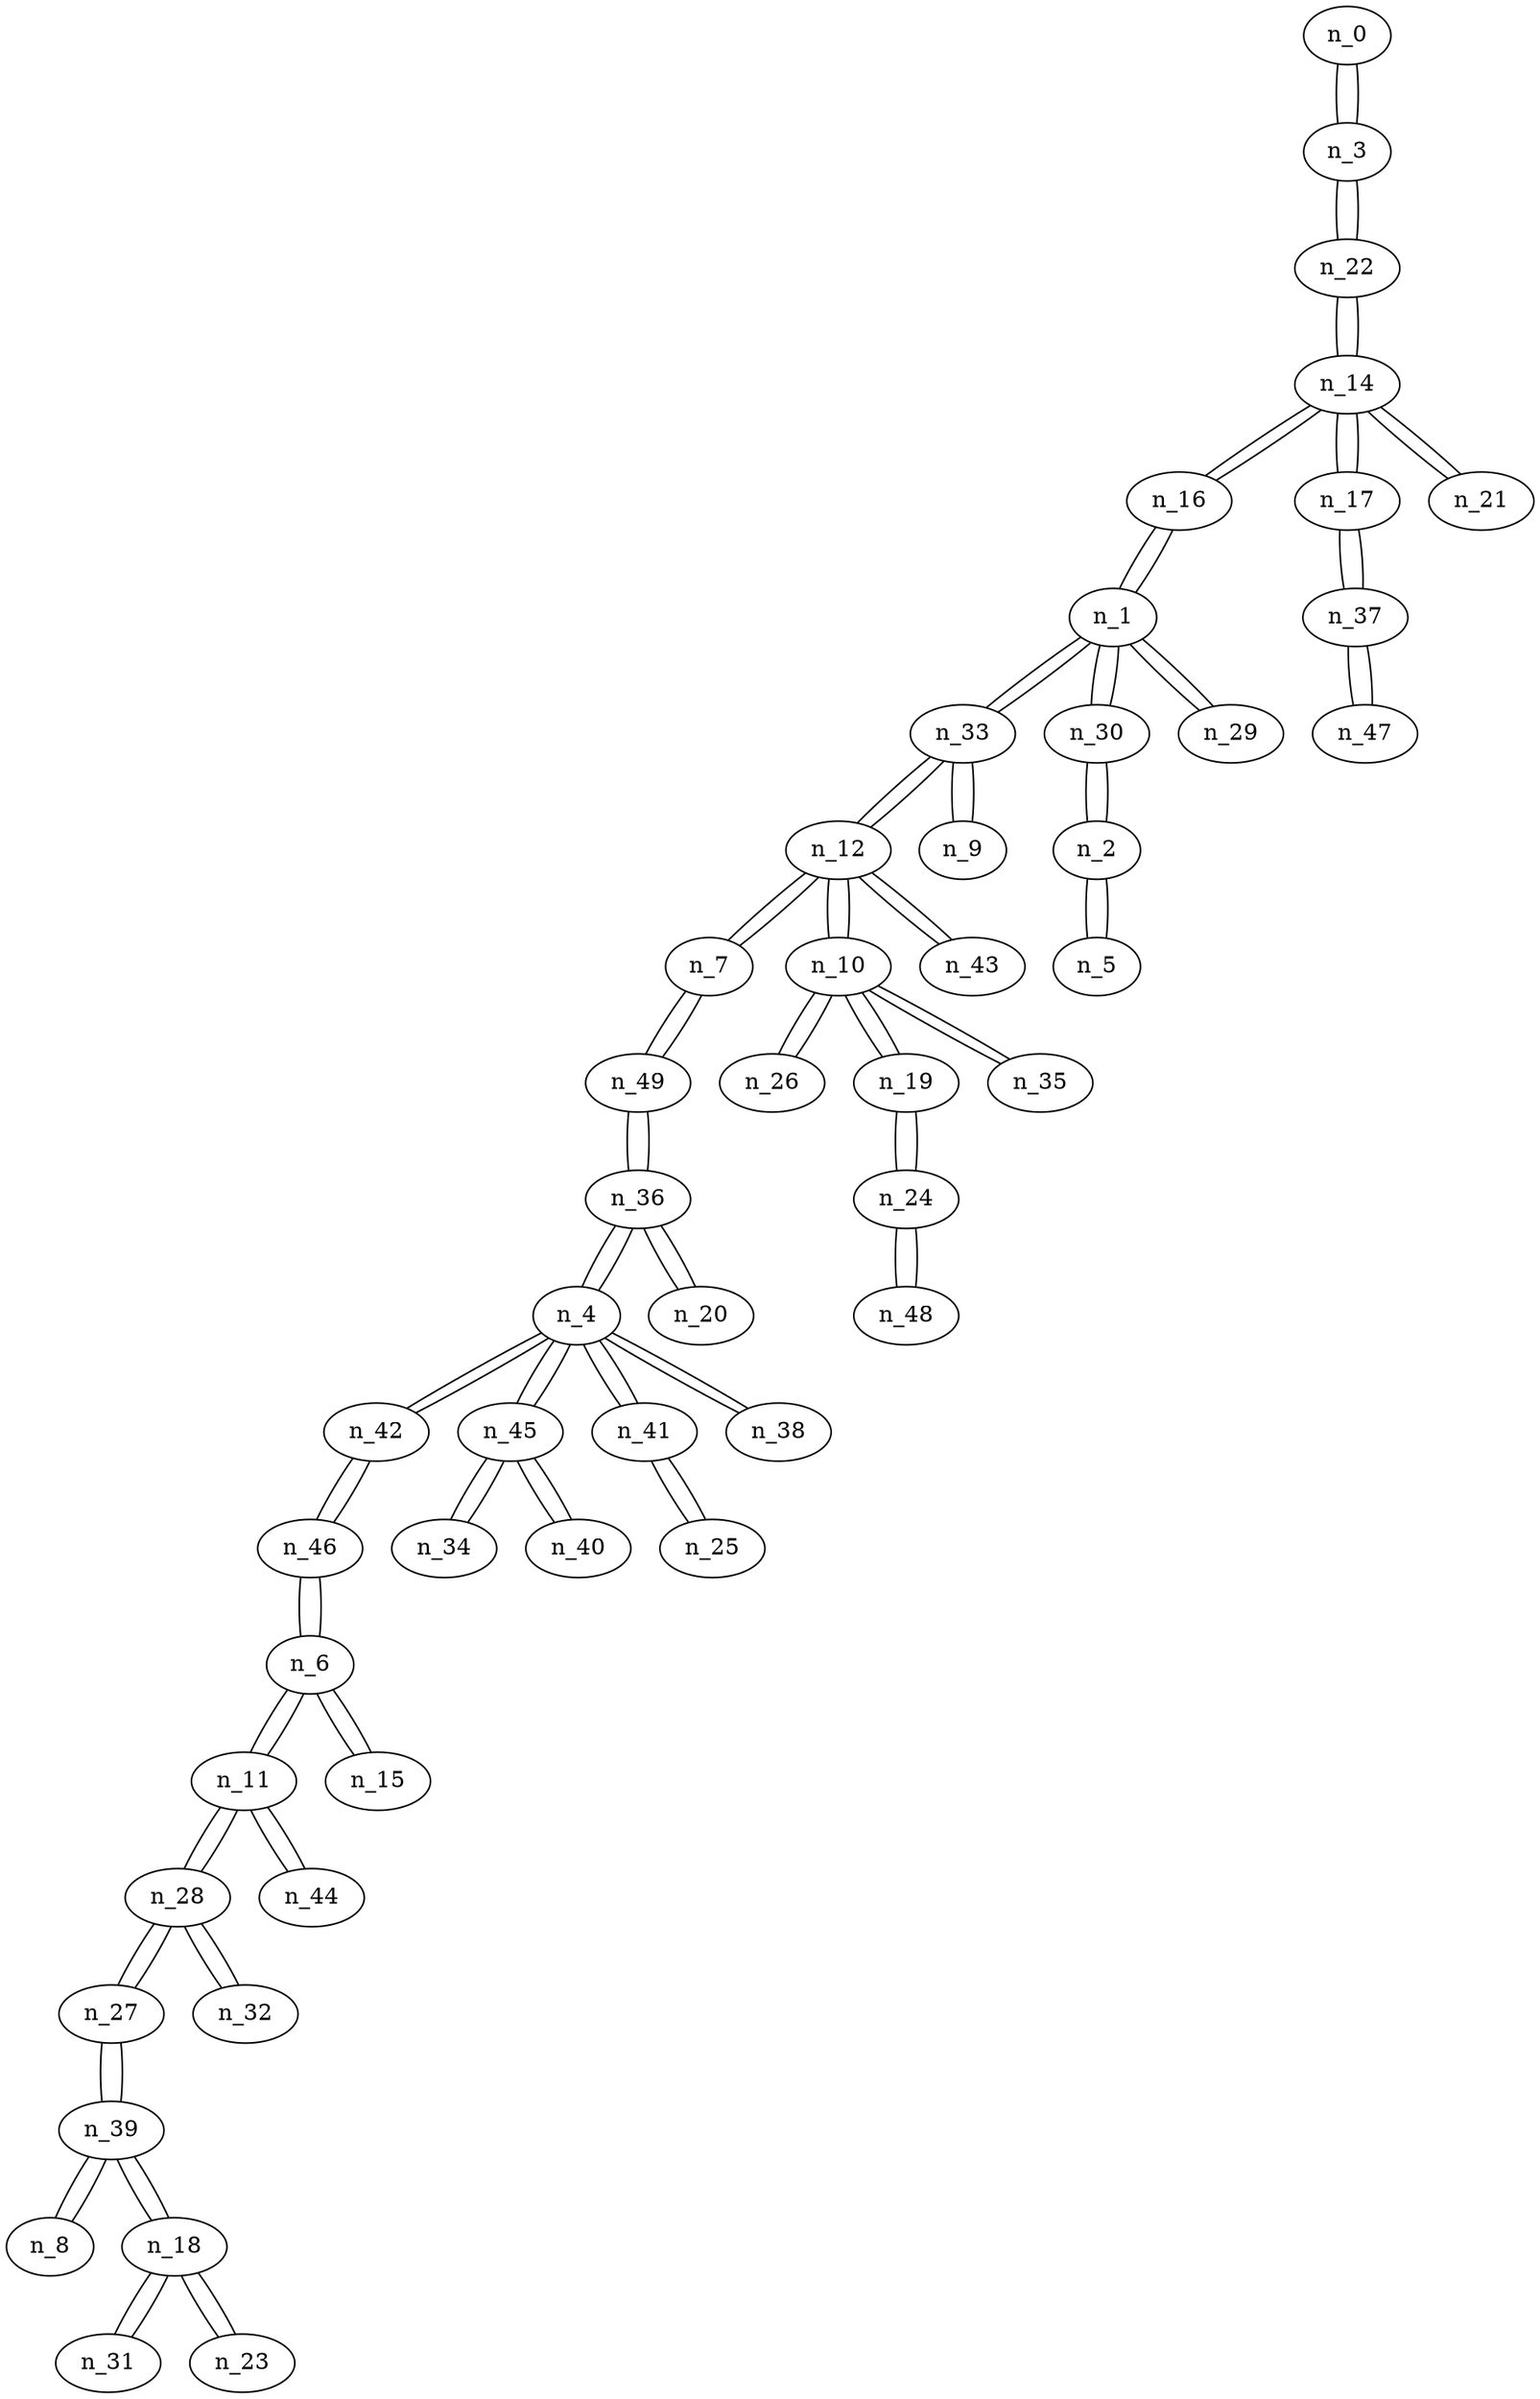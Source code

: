 graph g3 {
n_0--n_3
n_1--n_33
n_1--n_30
n_1--n_29
n_1--n_16
n_2--n_5
n_2--n_30
n_3--n_0
n_3--n_22
n_4--n_42
n_4--n_45
n_4--n_41
n_4--n_36
n_4--n_38
n_5--n_2
n_6--n_11
n_6--n_46
n_6--n_15
n_7--n_49
n_7--n_12
n_8--n_39
n_9--n_33
n_10--n_12
n_10--n_26
n_10--n_19
n_10--n_35
n_11--n_28
n_11--n_6
n_11--n_44
n_12--n_10
n_12--n_7
n_12--n_33
n_12--n_43
n_14--n_17
n_14--n_16
n_14--n_21
n_14--n_22
n_15--n_6
n_16--n_14
n_16--n_1
n_17--n_14
n_17--n_37
n_18--n_39
n_18--n_31
n_18--n_23
n_19--n_24
n_19--n_10
n_20--n_36
n_21--n_14
n_22--n_3
n_22--n_14
n_23--n_18
n_24--n_19
n_24--n_48
n_25--n_41
n_26--n_10
n_27--n_39
n_27--n_28
n_28--n_11
n_28--n_32
n_28--n_27
n_29--n_1
n_30--n_1
n_30--n_2
n_31--n_18
n_32--n_28
n_33--n_1
n_33--n_12
n_33--n_9
n_34--n_45
n_35--n_10
n_36--n_4
n_36--n_49
n_36--n_20
n_37--n_47
n_37--n_17
n_38--n_4
n_39--n_18
n_39--n_27
n_39--n_8
n_40--n_45
n_41--n_4
n_41--n_25
n_42--n_4
n_42--n_46
n_43--n_12
n_44--n_11
n_45--n_4
n_45--n_34
n_45--n_40
n_46--n_42
n_46--n_6
n_47--n_37
n_48--n_24
n_49--n_7
n_49--n_36
}